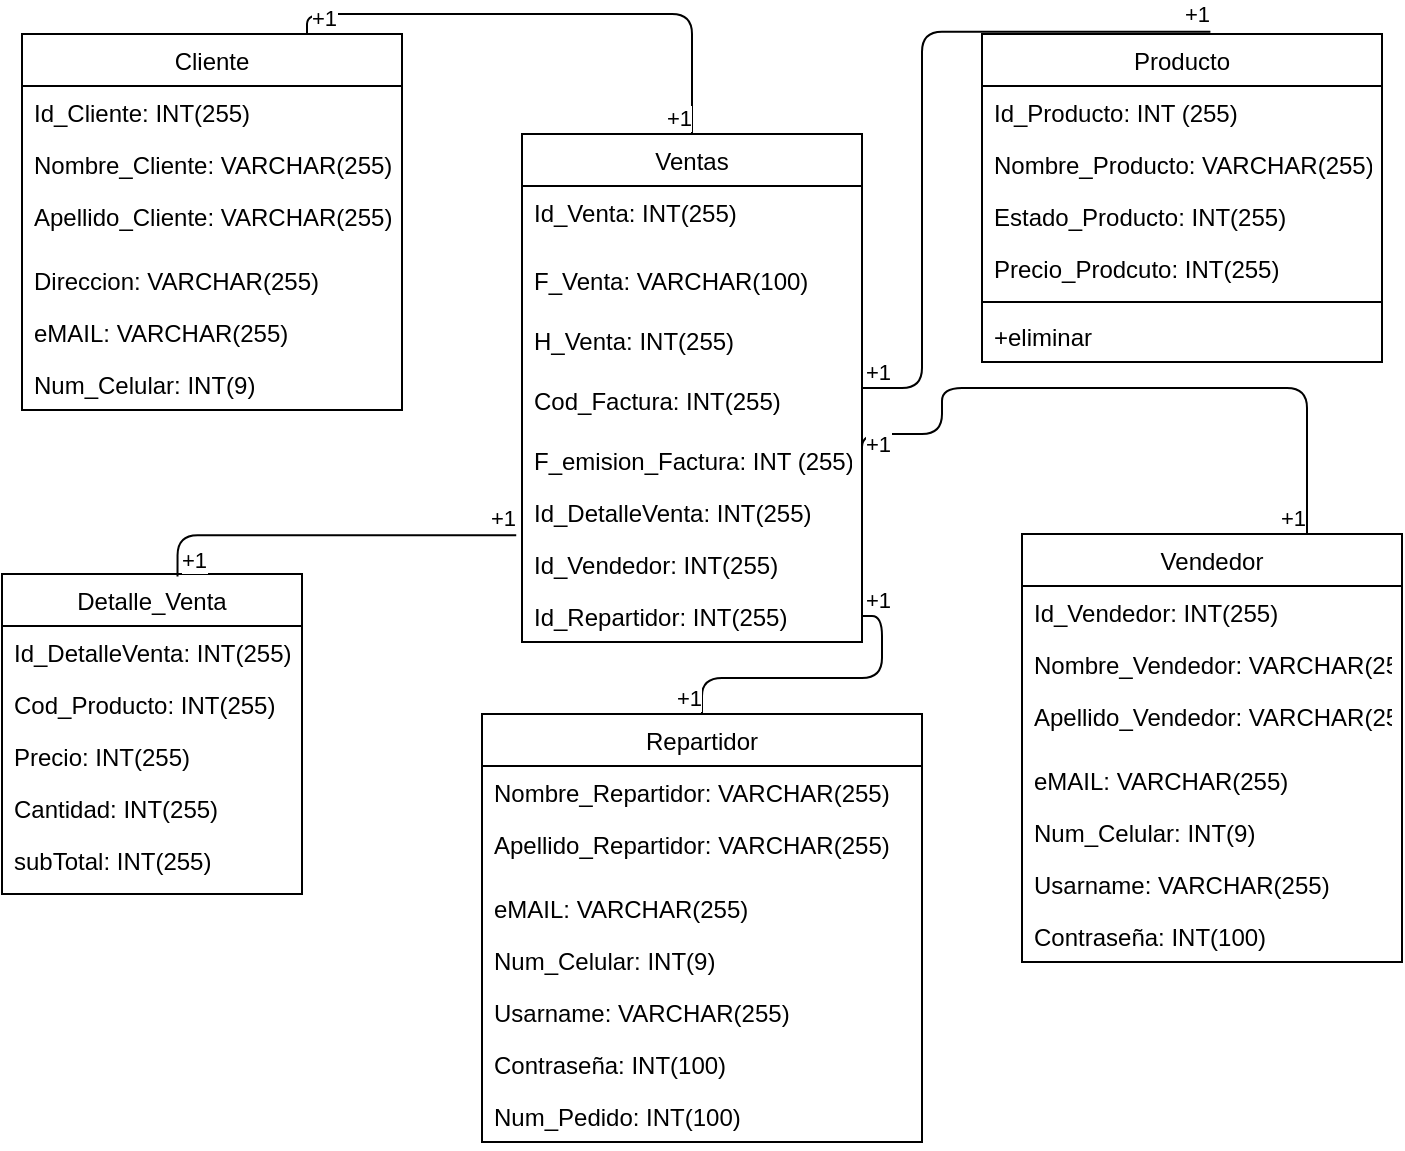 <mxfile version="13.9.2" type="github">
  <diagram name="Page-1" id="c4acf3e9-155e-7222-9cf6-157b1a14988f">
    <mxGraphModel dx="1304" dy="567" grid="1" gridSize="10" guides="1" tooltips="1" connect="1" arrows="1" fold="1" page="1" pageScale="1" pageWidth="850" pageHeight="1100" background="#ffffff" math="0" shadow="0">
      <root>
        <mxCell id="0" />
        <mxCell id="1" parent="0" />
        <mxCell id="1diWn8m2eKksGCN23KiR-2" value="Ventas" style="swimlane;fontStyle=0;childLayout=stackLayout;horizontal=1;startSize=26;fillColor=none;horizontalStack=0;resizeParent=1;resizeParentMax=0;resizeLast=0;collapsible=1;marginBottom=0;" vertex="1" parent="1">
          <mxGeometry x="340" y="90" width="170" height="254" as="geometry">
            <mxRectangle x="350" y="200" width="70" height="26" as="alternateBounds" />
          </mxGeometry>
        </mxCell>
        <mxCell id="1diWn8m2eKksGCN23KiR-3" value="Id_Venta: INT(255)" style="text;strokeColor=none;fillColor=none;align=left;verticalAlign=top;spacingLeft=4;spacingRight=4;overflow=hidden;rotatable=0;points=[[0,0.5],[1,0.5]];portConstraint=eastwest;" vertex="1" parent="1diWn8m2eKksGCN23KiR-2">
          <mxGeometry y="26" width="170" height="34" as="geometry" />
        </mxCell>
        <mxCell id="1diWn8m2eKksGCN23KiR-4" value="F_Venta: VARCHAR(100)&#xa;" style="text;strokeColor=none;fillColor=none;align=left;verticalAlign=top;spacingLeft=4;spacingRight=4;overflow=hidden;rotatable=0;points=[[0,0.5],[1,0.5]];portConstraint=eastwest;" vertex="1" parent="1diWn8m2eKksGCN23KiR-2">
          <mxGeometry y="60" width="170" height="30" as="geometry" />
        </mxCell>
        <mxCell id="1diWn8m2eKksGCN23KiR-5" value="H_Venta: INT(255)" style="text;strokeColor=none;fillColor=none;align=left;verticalAlign=top;spacingLeft=4;spacingRight=4;overflow=hidden;rotatable=0;points=[[0,0.5],[1,0.5]];portConstraint=eastwest;" vertex="1" parent="1diWn8m2eKksGCN23KiR-2">
          <mxGeometry y="90" width="170" height="30" as="geometry" />
        </mxCell>
        <mxCell id="1diWn8m2eKksGCN23KiR-6" value="Cod_Factura: INT(255)" style="text;strokeColor=none;fillColor=none;align=left;verticalAlign=top;spacingLeft=4;spacingRight=4;overflow=hidden;rotatable=0;points=[[0,0.5],[1,0.5]];portConstraint=eastwest;" vertex="1" parent="1diWn8m2eKksGCN23KiR-2">
          <mxGeometry y="120" width="170" height="30" as="geometry" />
        </mxCell>
        <mxCell id="1diWn8m2eKksGCN23KiR-7" value="F_emision_Factura: INT (255)" style="text;strokeColor=none;fillColor=none;align=left;verticalAlign=top;spacingLeft=4;spacingRight=4;overflow=hidden;rotatable=0;points=[[0,0.5],[1,0.5]];portConstraint=eastwest;" vertex="1" parent="1diWn8m2eKksGCN23KiR-2">
          <mxGeometry y="150" width="170" height="26" as="geometry" />
        </mxCell>
        <mxCell id="1diWn8m2eKksGCN23KiR-26" value="Id_DetalleVenta: INT(255)" style="text;strokeColor=none;fillColor=none;align=left;verticalAlign=top;spacingLeft=4;spacingRight=4;overflow=hidden;rotatable=0;points=[[0,0.5],[1,0.5]];portConstraint=eastwest;" vertex="1" parent="1diWn8m2eKksGCN23KiR-2">
          <mxGeometry y="176" width="170" height="26" as="geometry" />
        </mxCell>
        <mxCell id="1diWn8m2eKksGCN23KiR-57" value="Id_Vendedor: INT(255)" style="text;strokeColor=none;fillColor=none;align=left;verticalAlign=top;spacingLeft=4;spacingRight=4;overflow=hidden;rotatable=0;points=[[0,0.5],[1,0.5]];portConstraint=eastwest;" vertex="1" parent="1diWn8m2eKksGCN23KiR-2">
          <mxGeometry y="202" width="170" height="26" as="geometry" />
        </mxCell>
        <mxCell id="1diWn8m2eKksGCN23KiR-49" value="Id_Repartidor: INT(255)" style="text;strokeColor=none;fillColor=none;align=left;verticalAlign=top;spacingLeft=4;spacingRight=4;overflow=hidden;rotatable=0;points=[[0,0.5],[1,0.5]];portConstraint=eastwest;" vertex="1" parent="1diWn8m2eKksGCN23KiR-2">
          <mxGeometry y="228" width="170" height="26" as="geometry" />
        </mxCell>
        <mxCell id="1diWn8m2eKksGCN23KiR-8" value="Producto" style="swimlane;fontStyle=0;childLayout=stackLayout;horizontal=1;startSize=26;fillColor=none;horizontalStack=0;resizeParent=1;resizeParentMax=0;resizeLast=0;collapsible=1;marginBottom=0;" vertex="1" parent="1">
          <mxGeometry x="570" y="40" width="200" height="164" as="geometry">
            <mxRectangle x="350" y="200" width="70" height="26" as="alternateBounds" />
          </mxGeometry>
        </mxCell>
        <mxCell id="1diWn8m2eKksGCN23KiR-13" value="Id_Producto: INT (255)" style="text;strokeColor=none;fillColor=none;align=left;verticalAlign=top;spacingLeft=4;spacingRight=4;overflow=hidden;rotatable=0;points=[[0,0.5],[1,0.5]];portConstraint=eastwest;" vertex="1" parent="1diWn8m2eKksGCN23KiR-8">
          <mxGeometry y="26" width="200" height="26" as="geometry" />
        </mxCell>
        <mxCell id="1diWn8m2eKksGCN23KiR-15" value="Nombre_Producto: VARCHAR(255)" style="text;strokeColor=none;fillColor=none;align=left;verticalAlign=top;spacingLeft=4;spacingRight=4;overflow=hidden;rotatable=0;points=[[0,0.5],[1,0.5]];portConstraint=eastwest;" vertex="1" parent="1diWn8m2eKksGCN23KiR-8">
          <mxGeometry y="52" width="200" height="26" as="geometry" />
        </mxCell>
        <mxCell id="1diWn8m2eKksGCN23KiR-16" value="Estado_Producto: INT(255)" style="text;strokeColor=none;fillColor=none;align=left;verticalAlign=top;spacingLeft=4;spacingRight=4;overflow=hidden;rotatable=0;points=[[0,0.5],[1,0.5]];portConstraint=eastwest;" vertex="1" parent="1diWn8m2eKksGCN23KiR-8">
          <mxGeometry y="78" width="200" height="26" as="geometry" />
        </mxCell>
        <mxCell id="1diWn8m2eKksGCN23KiR-17" value="Precio_Prodcuto: INT(255)" style="text;strokeColor=none;fillColor=none;align=left;verticalAlign=top;spacingLeft=4;spacingRight=4;overflow=hidden;rotatable=0;points=[[0,0.5],[1,0.5]];portConstraint=eastwest;" vertex="1" parent="1diWn8m2eKksGCN23KiR-8">
          <mxGeometry y="104" width="200" height="26" as="geometry" />
        </mxCell>
        <mxCell id="1diWn8m2eKksGCN23KiR-29" value="" style="line;strokeWidth=1;fillColor=none;align=left;verticalAlign=middle;spacingTop=-1;spacingLeft=3;spacingRight=3;rotatable=0;labelPosition=right;points=[];portConstraint=eastwest;" vertex="1" parent="1diWn8m2eKksGCN23KiR-8">
          <mxGeometry y="130" width="200" height="8" as="geometry" />
        </mxCell>
        <mxCell id="1diWn8m2eKksGCN23KiR-30" value="+eliminar" style="text;strokeColor=none;fillColor=none;align=left;verticalAlign=top;spacingLeft=4;spacingRight=4;overflow=hidden;rotatable=0;points=[[0,0.5],[1,0.5]];portConstraint=eastwest;" vertex="1" parent="1diWn8m2eKksGCN23KiR-8">
          <mxGeometry y="138" width="200" height="26" as="geometry" />
        </mxCell>
        <mxCell id="1diWn8m2eKksGCN23KiR-22" value="Detalle_Venta" style="swimlane;fontStyle=0;childLayout=stackLayout;horizontal=1;startSize=26;fillColor=none;horizontalStack=0;resizeParent=1;resizeParentMax=0;resizeLast=0;collapsible=1;marginBottom=0;" vertex="1" parent="1">
          <mxGeometry x="80" y="310" width="150" height="160" as="geometry" />
        </mxCell>
        <mxCell id="1diWn8m2eKksGCN23KiR-23" value="Id_DetalleVenta: INT(255)" style="text;strokeColor=none;fillColor=none;align=left;verticalAlign=top;spacingLeft=4;spacingRight=4;overflow=hidden;rotatable=0;points=[[0,0.5],[1,0.5]];portConstraint=eastwest;" vertex="1" parent="1diWn8m2eKksGCN23KiR-22">
          <mxGeometry y="26" width="150" height="26" as="geometry" />
        </mxCell>
        <mxCell id="1diWn8m2eKksGCN23KiR-24" value="Cod_Producto: INT(255)" style="text;strokeColor=none;fillColor=none;align=left;verticalAlign=top;spacingLeft=4;spacingRight=4;overflow=hidden;rotatable=0;points=[[0,0.5],[1,0.5]];portConstraint=eastwest;" vertex="1" parent="1diWn8m2eKksGCN23KiR-22">
          <mxGeometry y="52" width="150" height="26" as="geometry" />
        </mxCell>
        <mxCell id="1diWn8m2eKksGCN23KiR-25" value="Precio: INT(255)" style="text;strokeColor=none;fillColor=none;align=left;verticalAlign=top;spacingLeft=4;spacingRight=4;overflow=hidden;rotatable=0;points=[[0,0.5],[1,0.5]];portConstraint=eastwest;" vertex="1" parent="1diWn8m2eKksGCN23KiR-22">
          <mxGeometry y="78" width="150" height="26" as="geometry" />
        </mxCell>
        <mxCell id="1diWn8m2eKksGCN23KiR-27" value="Cantidad: INT(255)" style="text;strokeColor=none;fillColor=none;align=left;verticalAlign=top;spacingLeft=4;spacingRight=4;overflow=hidden;rotatable=0;points=[[0,0.5],[1,0.5]];portConstraint=eastwest;" vertex="1" parent="1diWn8m2eKksGCN23KiR-22">
          <mxGeometry y="104" width="150" height="26" as="geometry" />
        </mxCell>
        <mxCell id="1diWn8m2eKksGCN23KiR-28" value="subTotal: INT(255)" style="text;strokeColor=none;fillColor=none;align=left;verticalAlign=top;spacingLeft=4;spacingRight=4;overflow=hidden;rotatable=0;points=[[0,0.5],[1,0.5]];portConstraint=eastwest;" vertex="1" parent="1diWn8m2eKksGCN23KiR-22">
          <mxGeometry y="130" width="150" height="30" as="geometry" />
        </mxCell>
        <mxCell id="1diWn8m2eKksGCN23KiR-31" value="Cliente" style="swimlane;fontStyle=0;childLayout=stackLayout;horizontal=1;startSize=26;fillColor=none;horizontalStack=0;resizeParent=1;resizeParentMax=0;resizeLast=0;collapsible=1;marginBottom=0;" vertex="1" parent="1">
          <mxGeometry x="90" y="40" width="190" height="188" as="geometry" />
        </mxCell>
        <mxCell id="1diWn8m2eKksGCN23KiR-32" value="Id_Cliente: INT(255)" style="text;strokeColor=none;fillColor=none;align=left;verticalAlign=top;spacingLeft=4;spacingRight=4;overflow=hidden;rotatable=0;points=[[0,0.5],[1,0.5]];portConstraint=eastwest;" vertex="1" parent="1diWn8m2eKksGCN23KiR-31">
          <mxGeometry y="26" width="190" height="26" as="geometry" />
        </mxCell>
        <mxCell id="1diWn8m2eKksGCN23KiR-33" value="Nombre_Cliente: VARCHAR(255)" style="text;strokeColor=none;fillColor=none;align=left;verticalAlign=top;spacingLeft=4;spacingRight=4;overflow=hidden;rotatable=0;points=[[0,0.5],[1,0.5]];portConstraint=eastwest;" vertex="1" parent="1diWn8m2eKksGCN23KiR-31">
          <mxGeometry y="52" width="190" height="26" as="geometry" />
        </mxCell>
        <mxCell id="1diWn8m2eKksGCN23KiR-34" value="Apellido_Cliente: VARCHAR(255)" style="text;strokeColor=none;fillColor=none;align=left;verticalAlign=top;spacingLeft=4;spacingRight=4;overflow=hidden;rotatable=0;points=[[0,0.5],[1,0.5]];portConstraint=eastwest;" vertex="1" parent="1diWn8m2eKksGCN23KiR-31">
          <mxGeometry y="78" width="190" height="32" as="geometry" />
        </mxCell>
        <mxCell id="1diWn8m2eKksGCN23KiR-38" value="Direccion: VARCHAR(255)" style="text;strokeColor=none;fillColor=none;align=left;verticalAlign=top;spacingLeft=4;spacingRight=4;overflow=hidden;rotatable=0;points=[[0,0.5],[1,0.5]];portConstraint=eastwest;" vertex="1" parent="1diWn8m2eKksGCN23KiR-31">
          <mxGeometry y="110" width="190" height="26" as="geometry" />
        </mxCell>
        <mxCell id="1diWn8m2eKksGCN23KiR-37" value="eMAIL: VARCHAR(255)" style="text;strokeColor=none;fillColor=none;align=left;verticalAlign=top;spacingLeft=4;spacingRight=4;overflow=hidden;rotatable=0;points=[[0,0.5],[1,0.5]];portConstraint=eastwest;" vertex="1" parent="1diWn8m2eKksGCN23KiR-31">
          <mxGeometry y="136" width="190" height="26" as="geometry" />
        </mxCell>
        <mxCell id="1diWn8m2eKksGCN23KiR-36" value="Num_Celular: INT(9)" style="text;strokeColor=none;fillColor=none;align=left;verticalAlign=top;spacingLeft=4;spacingRight=4;overflow=hidden;rotatable=0;points=[[0,0.5],[1,0.5]];portConstraint=eastwest;" vertex="1" parent="1diWn8m2eKksGCN23KiR-31">
          <mxGeometry y="162" width="190" height="26" as="geometry" />
        </mxCell>
        <mxCell id="1diWn8m2eKksGCN23KiR-39" value="Vendedor" style="swimlane;fontStyle=0;childLayout=stackLayout;horizontal=1;startSize=26;fillColor=none;horizontalStack=0;resizeParent=1;resizeParentMax=0;resizeLast=0;collapsible=1;marginBottom=0;" vertex="1" parent="1">
          <mxGeometry x="590" y="290" width="190" height="214" as="geometry" />
        </mxCell>
        <mxCell id="1diWn8m2eKksGCN23KiR-40" value="Id_Vendedor: INT(255)" style="text;strokeColor=none;fillColor=none;align=left;verticalAlign=top;spacingLeft=4;spacingRight=4;overflow=hidden;rotatable=0;points=[[0,0.5],[1,0.5]];portConstraint=eastwest;" vertex="1" parent="1diWn8m2eKksGCN23KiR-39">
          <mxGeometry y="26" width="190" height="26" as="geometry" />
        </mxCell>
        <mxCell id="1diWn8m2eKksGCN23KiR-41" value="Nombre_Vendedor: VARCHAR(255)" style="text;strokeColor=none;fillColor=none;align=left;verticalAlign=top;spacingLeft=4;spacingRight=4;overflow=hidden;rotatable=0;points=[[0,0.5],[1,0.5]];portConstraint=eastwest;" vertex="1" parent="1diWn8m2eKksGCN23KiR-39">
          <mxGeometry y="52" width="190" height="26" as="geometry" />
        </mxCell>
        <mxCell id="1diWn8m2eKksGCN23KiR-42" value="Apellido_Vendedor: VARCHAR(255)" style="text;strokeColor=none;fillColor=none;align=left;verticalAlign=top;spacingLeft=4;spacingRight=4;overflow=hidden;rotatable=0;points=[[0,0.5],[1,0.5]];portConstraint=eastwest;" vertex="1" parent="1diWn8m2eKksGCN23KiR-39">
          <mxGeometry y="78" width="190" height="32" as="geometry" />
        </mxCell>
        <mxCell id="1diWn8m2eKksGCN23KiR-44" value="eMAIL: VARCHAR(255)" style="text;strokeColor=none;fillColor=none;align=left;verticalAlign=top;spacingLeft=4;spacingRight=4;overflow=hidden;rotatable=0;points=[[0,0.5],[1,0.5]];portConstraint=eastwest;" vertex="1" parent="1diWn8m2eKksGCN23KiR-39">
          <mxGeometry y="110" width="190" height="26" as="geometry" />
        </mxCell>
        <mxCell id="1diWn8m2eKksGCN23KiR-45" value="Num_Celular: INT(9)" style="text;strokeColor=none;fillColor=none;align=left;verticalAlign=top;spacingLeft=4;spacingRight=4;overflow=hidden;rotatable=0;points=[[0,0.5],[1,0.5]];portConstraint=eastwest;" vertex="1" parent="1diWn8m2eKksGCN23KiR-39">
          <mxGeometry y="136" width="190" height="26" as="geometry" />
        </mxCell>
        <mxCell id="1diWn8m2eKksGCN23KiR-46" value="Usarname: VARCHAR(255)&#xa;" style="text;strokeColor=none;fillColor=none;align=left;verticalAlign=top;spacingLeft=4;spacingRight=4;overflow=hidden;rotatable=0;points=[[0,0.5],[1,0.5]];portConstraint=eastwest;" vertex="1" parent="1diWn8m2eKksGCN23KiR-39">
          <mxGeometry y="162" width="190" height="26" as="geometry" />
        </mxCell>
        <mxCell id="1diWn8m2eKksGCN23KiR-47" value="Contraseña: INT(100)" style="text;strokeColor=none;fillColor=none;align=left;verticalAlign=top;spacingLeft=4;spacingRight=4;overflow=hidden;rotatable=0;points=[[0,0.5],[1,0.5]];portConstraint=eastwest;" vertex="1" parent="1diWn8m2eKksGCN23KiR-39">
          <mxGeometry y="188" width="190" height="26" as="geometry" />
        </mxCell>
        <mxCell id="1diWn8m2eKksGCN23KiR-48" value="Repartidor" style="swimlane;fontStyle=0;childLayout=stackLayout;horizontal=1;startSize=26;fillColor=none;horizontalStack=0;resizeParent=1;resizeParentMax=0;resizeLast=0;collapsible=1;marginBottom=0;" vertex="1" parent="1">
          <mxGeometry x="320" y="380" width="220" height="214" as="geometry" />
        </mxCell>
        <mxCell id="1diWn8m2eKksGCN23KiR-50" value="Nombre_Repartidor: VARCHAR(255)" style="text;strokeColor=none;fillColor=none;align=left;verticalAlign=top;spacingLeft=4;spacingRight=4;overflow=hidden;rotatable=0;points=[[0,0.5],[1,0.5]];portConstraint=eastwest;" vertex="1" parent="1diWn8m2eKksGCN23KiR-48">
          <mxGeometry y="26" width="220" height="26" as="geometry" />
        </mxCell>
        <mxCell id="1diWn8m2eKksGCN23KiR-51" value="Apellido_Repartidor: VARCHAR(255)" style="text;strokeColor=none;fillColor=none;align=left;verticalAlign=top;spacingLeft=4;spacingRight=4;overflow=hidden;rotatable=0;points=[[0,0.5],[1,0.5]];portConstraint=eastwest;" vertex="1" parent="1diWn8m2eKksGCN23KiR-48">
          <mxGeometry y="52" width="220" height="32" as="geometry" />
        </mxCell>
        <mxCell id="1diWn8m2eKksGCN23KiR-52" value="eMAIL: VARCHAR(255)" style="text;strokeColor=none;fillColor=none;align=left;verticalAlign=top;spacingLeft=4;spacingRight=4;overflow=hidden;rotatable=0;points=[[0,0.5],[1,0.5]];portConstraint=eastwest;" vertex="1" parent="1diWn8m2eKksGCN23KiR-48">
          <mxGeometry y="84" width="220" height="26" as="geometry" />
        </mxCell>
        <mxCell id="1diWn8m2eKksGCN23KiR-53" value="Num_Celular: INT(9)" style="text;strokeColor=none;fillColor=none;align=left;verticalAlign=top;spacingLeft=4;spacingRight=4;overflow=hidden;rotatable=0;points=[[0,0.5],[1,0.5]];portConstraint=eastwest;" vertex="1" parent="1diWn8m2eKksGCN23KiR-48">
          <mxGeometry y="110" width="220" height="26" as="geometry" />
        </mxCell>
        <mxCell id="1diWn8m2eKksGCN23KiR-54" value="Usarname: VARCHAR(255)&#xa;" style="text;strokeColor=none;fillColor=none;align=left;verticalAlign=top;spacingLeft=4;spacingRight=4;overflow=hidden;rotatable=0;points=[[0,0.5],[1,0.5]];portConstraint=eastwest;" vertex="1" parent="1diWn8m2eKksGCN23KiR-48">
          <mxGeometry y="136" width="220" height="26" as="geometry" />
        </mxCell>
        <mxCell id="1diWn8m2eKksGCN23KiR-56" value="Contraseña: INT(100)" style="text;strokeColor=none;fillColor=none;align=left;verticalAlign=top;spacingLeft=4;spacingRight=4;overflow=hidden;rotatable=0;points=[[0,0.5],[1,0.5]];portConstraint=eastwest;" vertex="1" parent="1diWn8m2eKksGCN23KiR-48">
          <mxGeometry y="162" width="220" height="26" as="geometry" />
        </mxCell>
        <mxCell id="1diWn8m2eKksGCN23KiR-55" value="Num_Pedido: INT(100)" style="text;strokeColor=none;fillColor=none;align=left;verticalAlign=top;spacingLeft=4;spacingRight=4;overflow=hidden;rotatable=0;points=[[0,0.5],[1,0.5]];portConstraint=eastwest;" vertex="1" parent="1diWn8m2eKksGCN23KiR-48">
          <mxGeometry y="188" width="220" height="26" as="geometry" />
        </mxCell>
        <mxCell id="1diWn8m2eKksGCN23KiR-58" value="" style="endArrow=none;html=1;edgeStyle=orthogonalEdgeStyle;exitX=0.75;exitY=0;exitDx=0;exitDy=0;entryX=0.5;entryY=0;entryDx=0;entryDy=0;" edge="1" parent="1" source="1diWn8m2eKksGCN23KiR-31" target="1diWn8m2eKksGCN23KiR-2">
          <mxGeometry relative="1" as="geometry">
            <mxPoint x="290" y="50" as="sourcePoint" />
            <mxPoint x="450" y="50" as="targetPoint" />
          </mxGeometry>
        </mxCell>
        <mxCell id="1diWn8m2eKksGCN23KiR-59" value="+1" style="edgeLabel;resizable=0;html=1;align=left;verticalAlign=bottom;" connectable="0" vertex="1" parent="1diWn8m2eKksGCN23KiR-58">
          <mxGeometry x="-1" relative="1" as="geometry" />
        </mxCell>
        <mxCell id="1diWn8m2eKksGCN23KiR-60" value="+1" style="edgeLabel;resizable=0;html=1;align=right;verticalAlign=bottom;" connectable="0" vertex="1" parent="1diWn8m2eKksGCN23KiR-58">
          <mxGeometry x="1" relative="1" as="geometry" />
        </mxCell>
        <mxCell id="1diWn8m2eKksGCN23KiR-61" value="" style="endArrow=none;html=1;edgeStyle=orthogonalEdgeStyle;entryX=0.571;entryY=-0.007;entryDx=0;entryDy=0;entryPerimeter=0;" edge="1" parent="1" source="1diWn8m2eKksGCN23KiR-2" target="1diWn8m2eKksGCN23KiR-8">
          <mxGeometry relative="1" as="geometry">
            <mxPoint x="550.0" y="216.41" as="sourcePoint" />
            <mxPoint x="710.0" y="216.41" as="targetPoint" />
          </mxGeometry>
        </mxCell>
        <mxCell id="1diWn8m2eKksGCN23KiR-62" value="+1" style="edgeLabel;resizable=0;html=1;align=left;verticalAlign=bottom;" connectable="0" vertex="1" parent="1diWn8m2eKksGCN23KiR-61">
          <mxGeometry x="-1" relative="1" as="geometry" />
        </mxCell>
        <mxCell id="1diWn8m2eKksGCN23KiR-63" value="+1" style="edgeLabel;resizable=0;html=1;align=right;verticalAlign=bottom;" connectable="0" vertex="1" parent="1diWn8m2eKksGCN23KiR-61">
          <mxGeometry x="1" relative="1" as="geometry" />
        </mxCell>
        <mxCell id="1diWn8m2eKksGCN23KiR-70" value="" style="endArrow=none;html=1;edgeStyle=orthogonalEdgeStyle;exitX=0.585;exitY=0.008;exitDx=0;exitDy=0;exitPerimeter=0;entryX=-0.017;entryY=0.948;entryDx=0;entryDy=0;entryPerimeter=0;" edge="1" parent="1" source="1diWn8m2eKksGCN23KiR-22" target="1diWn8m2eKksGCN23KiR-26">
          <mxGeometry relative="1" as="geometry">
            <mxPoint x="100.0" y="550" as="sourcePoint" />
            <mxPoint x="260.0" y="550" as="targetPoint" />
          </mxGeometry>
        </mxCell>
        <mxCell id="1diWn8m2eKksGCN23KiR-71" value="+1" style="edgeLabel;resizable=0;html=1;align=left;verticalAlign=bottom;" connectable="0" vertex="1" parent="1diWn8m2eKksGCN23KiR-70">
          <mxGeometry x="-1" relative="1" as="geometry" />
        </mxCell>
        <mxCell id="1diWn8m2eKksGCN23KiR-72" value="+1" style="edgeLabel;resizable=0;html=1;align=right;verticalAlign=bottom;" connectable="0" vertex="1" parent="1diWn8m2eKksGCN23KiR-70">
          <mxGeometry x="1" relative="1" as="geometry" />
        </mxCell>
        <mxCell id="1diWn8m2eKksGCN23KiR-64" value="" style="endArrow=none;html=1;edgeStyle=orthogonalEdgeStyle;entryX=0.75;entryY=0;entryDx=0;entryDy=0;exitX=1;exitY=0.5;exitDx=0;exitDy=0;" edge="1" parent="1" source="1diWn8m2eKksGCN23KiR-7" target="1diWn8m2eKksGCN23KiR-39">
          <mxGeometry relative="1" as="geometry">
            <mxPoint x="570.0" y="230" as="sourcePoint" />
            <mxPoint x="730.0" y="230" as="targetPoint" />
            <Array as="points">
              <mxPoint x="510" y="240" />
              <mxPoint x="550" y="240" />
              <mxPoint x="550" y="217" />
              <mxPoint x="732" y="217" />
            </Array>
          </mxGeometry>
        </mxCell>
        <mxCell id="1diWn8m2eKksGCN23KiR-65" value="+1" style="edgeLabel;resizable=0;html=1;align=left;verticalAlign=bottom;" connectable="0" vertex="1" parent="1diWn8m2eKksGCN23KiR-64">
          <mxGeometry x="-1" relative="1" as="geometry" />
        </mxCell>
        <mxCell id="1diWn8m2eKksGCN23KiR-66" value="+1" style="edgeLabel;resizable=0;html=1;align=right;verticalAlign=bottom;" connectable="0" vertex="1" parent="1diWn8m2eKksGCN23KiR-64">
          <mxGeometry x="1" relative="1" as="geometry" />
        </mxCell>
        <mxCell id="1diWn8m2eKksGCN23KiR-73" value="" style="endArrow=none;html=1;edgeStyle=orthogonalEdgeStyle;entryX=0.5;entryY=0;entryDx=0;entryDy=0;" edge="1" parent="1" source="1diWn8m2eKksGCN23KiR-49" target="1diWn8m2eKksGCN23KiR-48">
          <mxGeometry relative="1" as="geometry">
            <mxPoint x="480" y="310" as="sourcePoint" />
            <mxPoint x="640" y="310" as="targetPoint" />
          </mxGeometry>
        </mxCell>
        <mxCell id="1diWn8m2eKksGCN23KiR-74" value="+1" style="edgeLabel;resizable=0;html=1;align=left;verticalAlign=bottom;" connectable="0" vertex="1" parent="1diWn8m2eKksGCN23KiR-73">
          <mxGeometry x="-1" relative="1" as="geometry" />
        </mxCell>
        <mxCell id="1diWn8m2eKksGCN23KiR-75" value="+1" style="edgeLabel;resizable=0;html=1;align=right;verticalAlign=bottom;" connectable="0" vertex="1" parent="1diWn8m2eKksGCN23KiR-73">
          <mxGeometry x="1" relative="1" as="geometry" />
        </mxCell>
      </root>
    </mxGraphModel>
  </diagram>
</mxfile>
